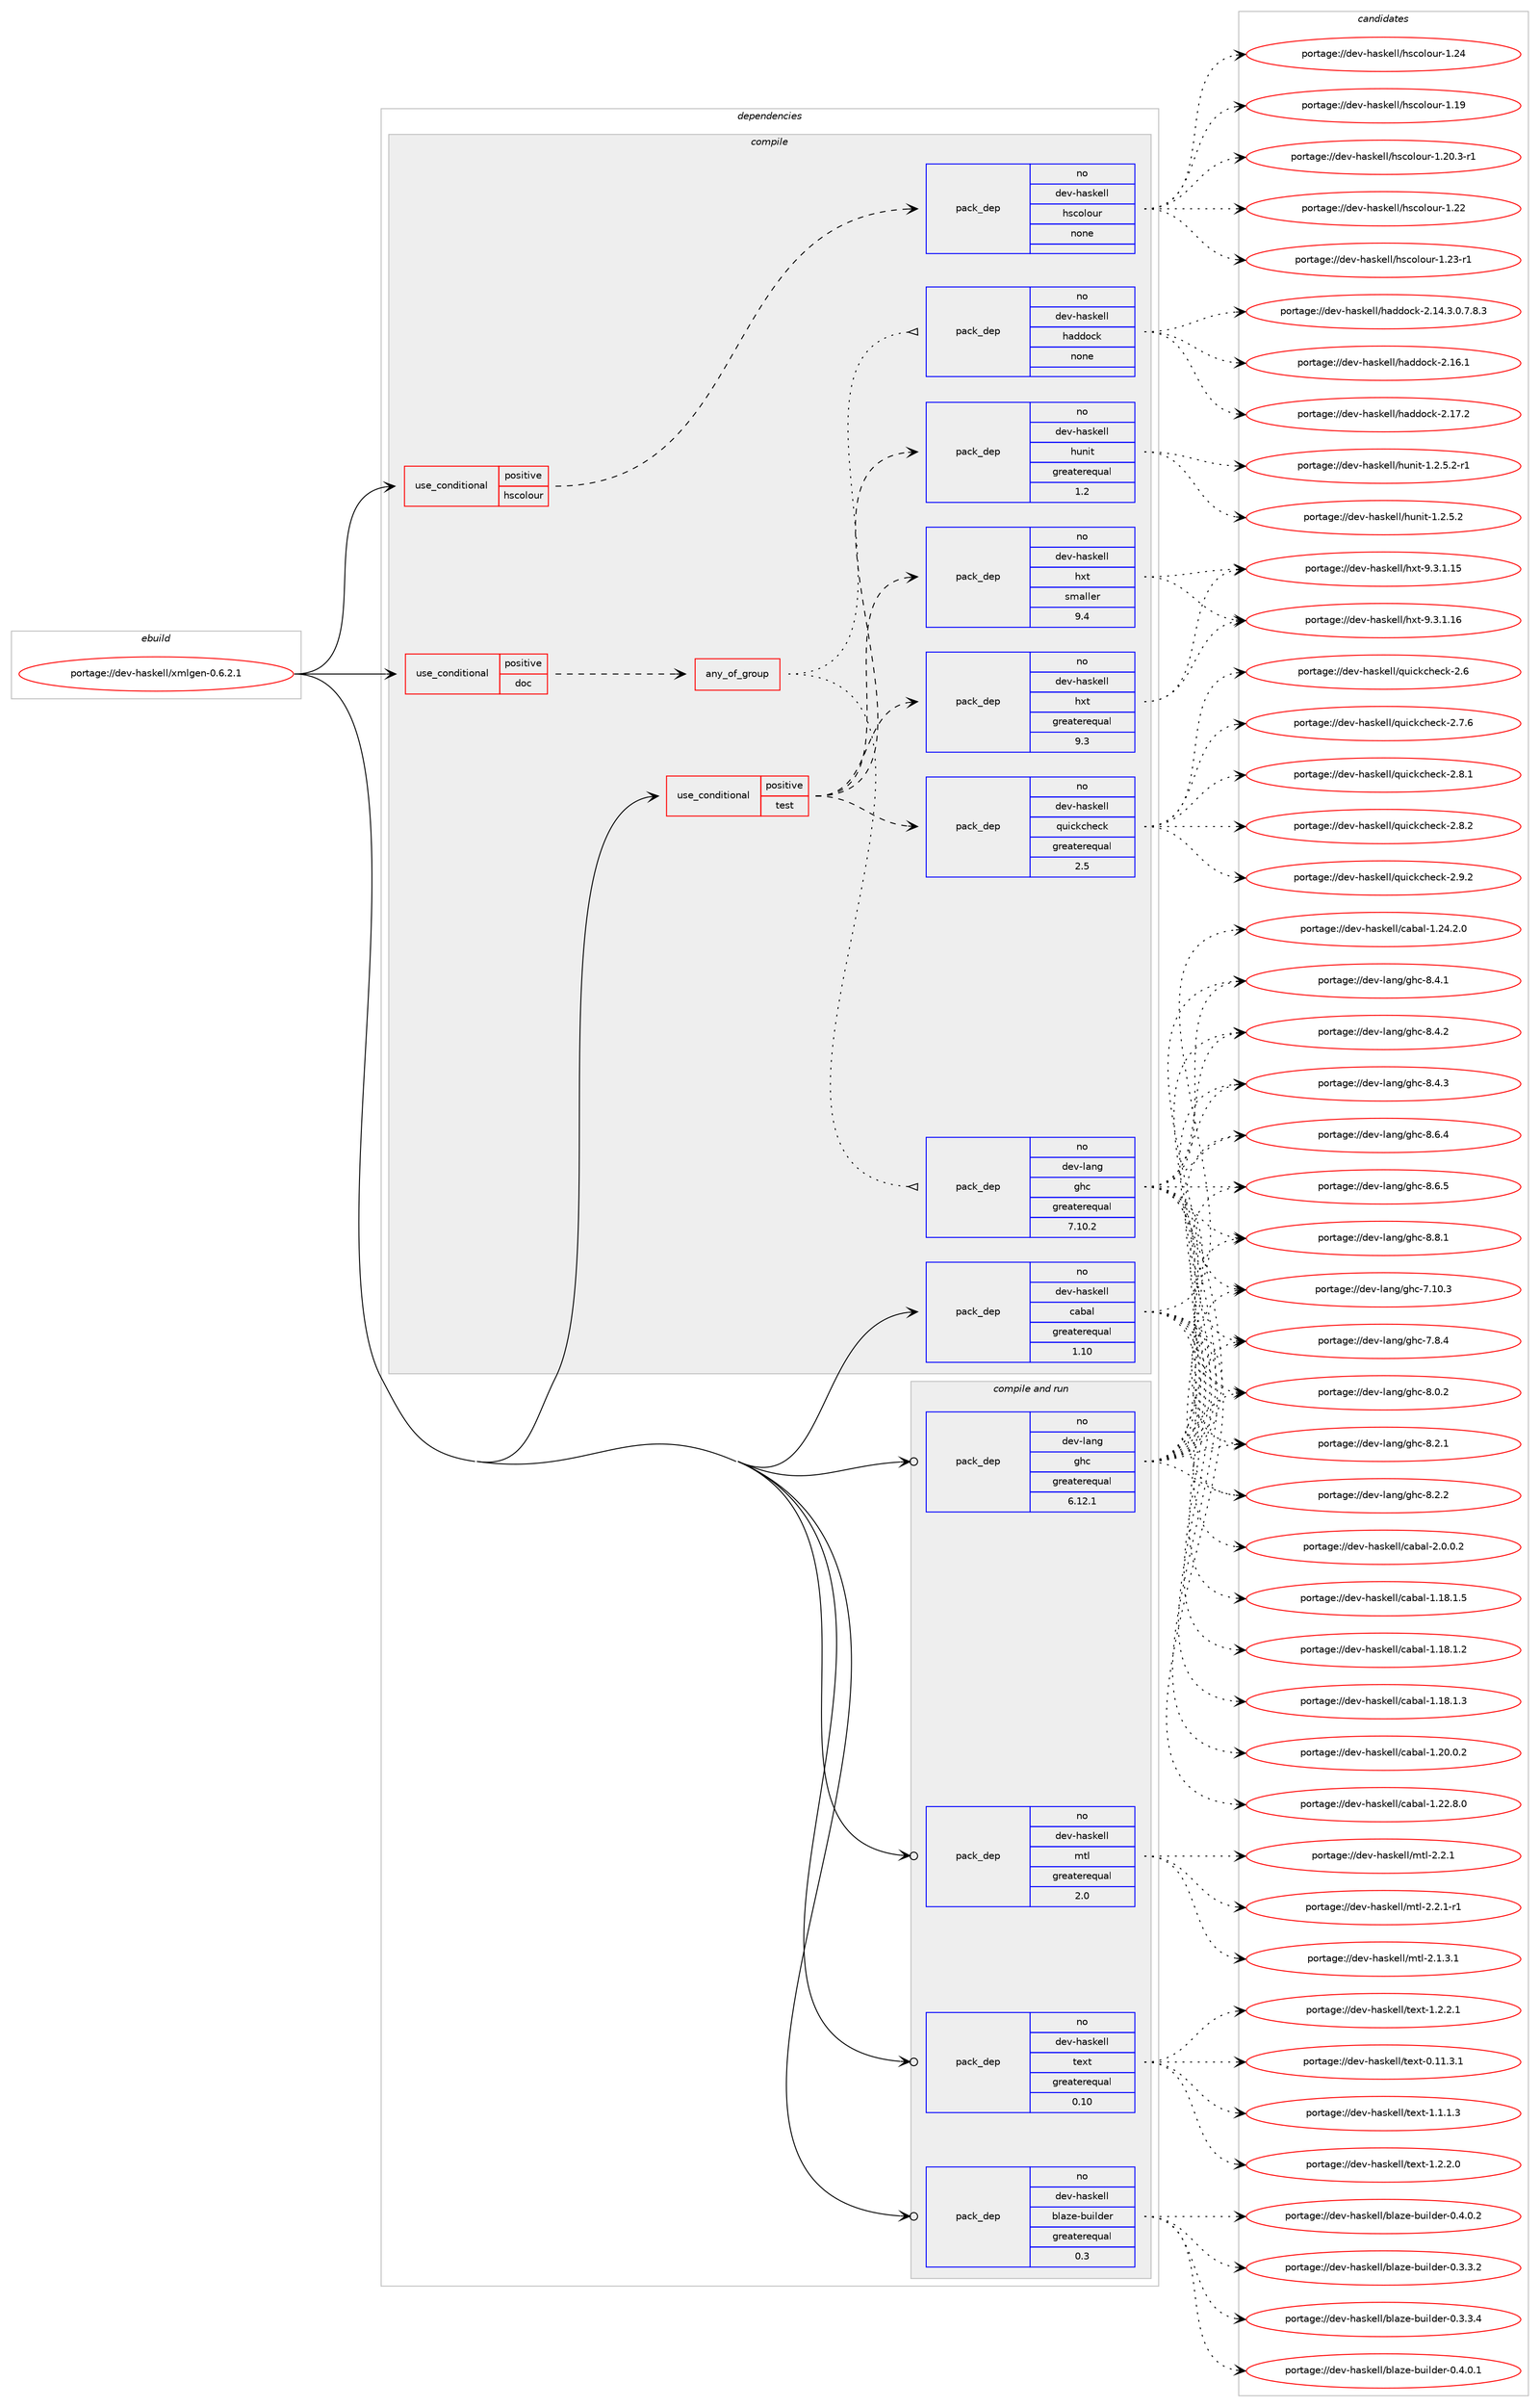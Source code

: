 digraph prolog {

# *************
# Graph options
# *************

newrank=true;
concentrate=true;
compound=true;
graph [rankdir=LR,fontname=Helvetica,fontsize=10,ranksep=1.5];#, ranksep=2.5, nodesep=0.2];
edge  [arrowhead=vee];
node  [fontname=Helvetica,fontsize=10];

# **********
# The ebuild
# **********

subgraph cluster_leftcol {
color=gray;
rank=same;
label=<<i>ebuild</i>>;
id [label="portage://dev-haskell/xmlgen-0.6.2.1", color=red, width=4, href="../dev-haskell/xmlgen-0.6.2.1.svg"];
}

# ****************
# The dependencies
# ****************

subgraph cluster_midcol {
color=gray;
label=<<i>dependencies</i>>;
subgraph cluster_compile {
fillcolor="#eeeeee";
style=filled;
label=<<i>compile</i>>;
subgraph cond17727 {
dependency83922 [label=<<TABLE BORDER="0" CELLBORDER="1" CELLSPACING="0" CELLPADDING="4"><TR><TD ROWSPAN="3" CELLPADDING="10">use_conditional</TD></TR><TR><TD>positive</TD></TR><TR><TD>doc</TD></TR></TABLE>>, shape=none, color=red];
subgraph any2599 {
dependency83923 [label=<<TABLE BORDER="0" CELLBORDER="1" CELLSPACING="0" CELLPADDING="4"><TR><TD CELLPADDING="10">any_of_group</TD></TR></TABLE>>, shape=none, color=red];subgraph pack63539 {
dependency83924 [label=<<TABLE BORDER="0" CELLBORDER="1" CELLSPACING="0" CELLPADDING="4" WIDTH="220"><TR><TD ROWSPAN="6" CELLPADDING="30">pack_dep</TD></TR><TR><TD WIDTH="110">no</TD></TR><TR><TD>dev-haskell</TD></TR><TR><TD>haddock</TD></TR><TR><TD>none</TD></TR><TR><TD></TD></TR></TABLE>>, shape=none, color=blue];
}
dependency83923:e -> dependency83924:w [weight=20,style="dotted",arrowhead="oinv"];
subgraph pack63540 {
dependency83925 [label=<<TABLE BORDER="0" CELLBORDER="1" CELLSPACING="0" CELLPADDING="4" WIDTH="220"><TR><TD ROWSPAN="6" CELLPADDING="30">pack_dep</TD></TR><TR><TD WIDTH="110">no</TD></TR><TR><TD>dev-lang</TD></TR><TR><TD>ghc</TD></TR><TR><TD>greaterequal</TD></TR><TR><TD>7.10.2</TD></TR></TABLE>>, shape=none, color=blue];
}
dependency83923:e -> dependency83925:w [weight=20,style="dotted",arrowhead="oinv"];
}
dependency83922:e -> dependency83923:w [weight=20,style="dashed",arrowhead="vee"];
}
id:e -> dependency83922:w [weight=20,style="solid",arrowhead="vee"];
subgraph cond17728 {
dependency83926 [label=<<TABLE BORDER="0" CELLBORDER="1" CELLSPACING="0" CELLPADDING="4"><TR><TD ROWSPAN="3" CELLPADDING="10">use_conditional</TD></TR><TR><TD>positive</TD></TR><TR><TD>hscolour</TD></TR></TABLE>>, shape=none, color=red];
subgraph pack63541 {
dependency83927 [label=<<TABLE BORDER="0" CELLBORDER="1" CELLSPACING="0" CELLPADDING="4" WIDTH="220"><TR><TD ROWSPAN="6" CELLPADDING="30">pack_dep</TD></TR><TR><TD WIDTH="110">no</TD></TR><TR><TD>dev-haskell</TD></TR><TR><TD>hscolour</TD></TR><TR><TD>none</TD></TR><TR><TD></TD></TR></TABLE>>, shape=none, color=blue];
}
dependency83926:e -> dependency83927:w [weight=20,style="dashed",arrowhead="vee"];
}
id:e -> dependency83926:w [weight=20,style="solid",arrowhead="vee"];
subgraph cond17729 {
dependency83928 [label=<<TABLE BORDER="0" CELLBORDER="1" CELLSPACING="0" CELLPADDING="4"><TR><TD ROWSPAN="3" CELLPADDING="10">use_conditional</TD></TR><TR><TD>positive</TD></TR><TR><TD>test</TD></TR></TABLE>>, shape=none, color=red];
subgraph pack63542 {
dependency83929 [label=<<TABLE BORDER="0" CELLBORDER="1" CELLSPACING="0" CELLPADDING="4" WIDTH="220"><TR><TD ROWSPAN="6" CELLPADDING="30">pack_dep</TD></TR><TR><TD WIDTH="110">no</TD></TR><TR><TD>dev-haskell</TD></TR><TR><TD>hunit</TD></TR><TR><TD>greaterequal</TD></TR><TR><TD>1.2</TD></TR></TABLE>>, shape=none, color=blue];
}
dependency83928:e -> dependency83929:w [weight=20,style="dashed",arrowhead="vee"];
subgraph pack63543 {
dependency83930 [label=<<TABLE BORDER="0" CELLBORDER="1" CELLSPACING="0" CELLPADDING="4" WIDTH="220"><TR><TD ROWSPAN="6" CELLPADDING="30">pack_dep</TD></TR><TR><TD WIDTH="110">no</TD></TR><TR><TD>dev-haskell</TD></TR><TR><TD>hxt</TD></TR><TR><TD>greaterequal</TD></TR><TR><TD>9.3</TD></TR></TABLE>>, shape=none, color=blue];
}
dependency83928:e -> dependency83930:w [weight=20,style="dashed",arrowhead="vee"];
subgraph pack63544 {
dependency83931 [label=<<TABLE BORDER="0" CELLBORDER="1" CELLSPACING="0" CELLPADDING="4" WIDTH="220"><TR><TD ROWSPAN="6" CELLPADDING="30">pack_dep</TD></TR><TR><TD WIDTH="110">no</TD></TR><TR><TD>dev-haskell</TD></TR><TR><TD>hxt</TD></TR><TR><TD>smaller</TD></TR><TR><TD>9.4</TD></TR></TABLE>>, shape=none, color=blue];
}
dependency83928:e -> dependency83931:w [weight=20,style="dashed",arrowhead="vee"];
subgraph pack63545 {
dependency83932 [label=<<TABLE BORDER="0" CELLBORDER="1" CELLSPACING="0" CELLPADDING="4" WIDTH="220"><TR><TD ROWSPAN="6" CELLPADDING="30">pack_dep</TD></TR><TR><TD WIDTH="110">no</TD></TR><TR><TD>dev-haskell</TD></TR><TR><TD>quickcheck</TD></TR><TR><TD>greaterequal</TD></TR><TR><TD>2.5</TD></TR></TABLE>>, shape=none, color=blue];
}
dependency83928:e -> dependency83932:w [weight=20,style="dashed",arrowhead="vee"];
}
id:e -> dependency83928:w [weight=20,style="solid",arrowhead="vee"];
subgraph pack63546 {
dependency83933 [label=<<TABLE BORDER="0" CELLBORDER="1" CELLSPACING="0" CELLPADDING="4" WIDTH="220"><TR><TD ROWSPAN="6" CELLPADDING="30">pack_dep</TD></TR><TR><TD WIDTH="110">no</TD></TR><TR><TD>dev-haskell</TD></TR><TR><TD>cabal</TD></TR><TR><TD>greaterequal</TD></TR><TR><TD>1.10</TD></TR></TABLE>>, shape=none, color=blue];
}
id:e -> dependency83933:w [weight=20,style="solid",arrowhead="vee"];
}
subgraph cluster_compileandrun {
fillcolor="#eeeeee";
style=filled;
label=<<i>compile and run</i>>;
subgraph pack63547 {
dependency83934 [label=<<TABLE BORDER="0" CELLBORDER="1" CELLSPACING="0" CELLPADDING="4" WIDTH="220"><TR><TD ROWSPAN="6" CELLPADDING="30">pack_dep</TD></TR><TR><TD WIDTH="110">no</TD></TR><TR><TD>dev-haskell</TD></TR><TR><TD>blaze-builder</TD></TR><TR><TD>greaterequal</TD></TR><TR><TD>0.3</TD></TR></TABLE>>, shape=none, color=blue];
}
id:e -> dependency83934:w [weight=20,style="solid",arrowhead="odotvee"];
subgraph pack63548 {
dependency83935 [label=<<TABLE BORDER="0" CELLBORDER="1" CELLSPACING="0" CELLPADDING="4" WIDTH="220"><TR><TD ROWSPAN="6" CELLPADDING="30">pack_dep</TD></TR><TR><TD WIDTH="110">no</TD></TR><TR><TD>dev-haskell</TD></TR><TR><TD>mtl</TD></TR><TR><TD>greaterequal</TD></TR><TR><TD>2.0</TD></TR></TABLE>>, shape=none, color=blue];
}
id:e -> dependency83935:w [weight=20,style="solid",arrowhead="odotvee"];
subgraph pack63549 {
dependency83936 [label=<<TABLE BORDER="0" CELLBORDER="1" CELLSPACING="0" CELLPADDING="4" WIDTH="220"><TR><TD ROWSPAN="6" CELLPADDING="30">pack_dep</TD></TR><TR><TD WIDTH="110">no</TD></TR><TR><TD>dev-haskell</TD></TR><TR><TD>text</TD></TR><TR><TD>greaterequal</TD></TR><TR><TD>0.10</TD></TR></TABLE>>, shape=none, color=blue];
}
id:e -> dependency83936:w [weight=20,style="solid",arrowhead="odotvee"];
subgraph pack63550 {
dependency83937 [label=<<TABLE BORDER="0" CELLBORDER="1" CELLSPACING="0" CELLPADDING="4" WIDTH="220"><TR><TD ROWSPAN="6" CELLPADDING="30">pack_dep</TD></TR><TR><TD WIDTH="110">no</TD></TR><TR><TD>dev-lang</TD></TR><TR><TD>ghc</TD></TR><TR><TD>greaterequal</TD></TR><TR><TD>6.12.1</TD></TR></TABLE>>, shape=none, color=blue];
}
id:e -> dependency83937:w [weight=20,style="solid",arrowhead="odotvee"];
}
subgraph cluster_run {
fillcolor="#eeeeee";
style=filled;
label=<<i>run</i>>;
}
}

# **************
# The candidates
# **************

subgraph cluster_choices {
rank=same;
color=gray;
label=<<i>candidates</i>>;

subgraph choice63539 {
color=black;
nodesep=1;
choiceportage1001011184510497115107101108108471049710010011199107455046495246514648465546564651 [label="portage://dev-haskell/haddock-2.14.3.0.7.8.3", color=red, width=4,href="../dev-haskell/haddock-2.14.3.0.7.8.3.svg"];
choiceportage100101118451049711510710110810847104971001001119910745504649544649 [label="portage://dev-haskell/haddock-2.16.1", color=red, width=4,href="../dev-haskell/haddock-2.16.1.svg"];
choiceportage100101118451049711510710110810847104971001001119910745504649554650 [label="portage://dev-haskell/haddock-2.17.2", color=red, width=4,href="../dev-haskell/haddock-2.17.2.svg"];
dependency83924:e -> choiceportage1001011184510497115107101108108471049710010011199107455046495246514648465546564651:w [style=dotted,weight="100"];
dependency83924:e -> choiceportage100101118451049711510710110810847104971001001119910745504649544649:w [style=dotted,weight="100"];
dependency83924:e -> choiceportage100101118451049711510710110810847104971001001119910745504649554650:w [style=dotted,weight="100"];
}
subgraph choice63540 {
color=black;
nodesep=1;
choiceportage1001011184510897110103471031049945554649484651 [label="portage://dev-lang/ghc-7.10.3", color=red, width=4,href="../dev-lang/ghc-7.10.3.svg"];
choiceportage10010111845108971101034710310499455546564652 [label="portage://dev-lang/ghc-7.8.4", color=red, width=4,href="../dev-lang/ghc-7.8.4.svg"];
choiceportage10010111845108971101034710310499455646484650 [label="portage://dev-lang/ghc-8.0.2", color=red, width=4,href="../dev-lang/ghc-8.0.2.svg"];
choiceportage10010111845108971101034710310499455646504649 [label="portage://dev-lang/ghc-8.2.1", color=red, width=4,href="../dev-lang/ghc-8.2.1.svg"];
choiceportage10010111845108971101034710310499455646504650 [label="portage://dev-lang/ghc-8.2.2", color=red, width=4,href="../dev-lang/ghc-8.2.2.svg"];
choiceportage10010111845108971101034710310499455646524649 [label="portage://dev-lang/ghc-8.4.1", color=red, width=4,href="../dev-lang/ghc-8.4.1.svg"];
choiceportage10010111845108971101034710310499455646524650 [label="portage://dev-lang/ghc-8.4.2", color=red, width=4,href="../dev-lang/ghc-8.4.2.svg"];
choiceportage10010111845108971101034710310499455646524651 [label="portage://dev-lang/ghc-8.4.3", color=red, width=4,href="../dev-lang/ghc-8.4.3.svg"];
choiceportage10010111845108971101034710310499455646544652 [label="portage://dev-lang/ghc-8.6.4", color=red, width=4,href="../dev-lang/ghc-8.6.4.svg"];
choiceportage10010111845108971101034710310499455646544653 [label="portage://dev-lang/ghc-8.6.5", color=red, width=4,href="../dev-lang/ghc-8.6.5.svg"];
choiceportage10010111845108971101034710310499455646564649 [label="portage://dev-lang/ghc-8.8.1", color=red, width=4,href="../dev-lang/ghc-8.8.1.svg"];
dependency83925:e -> choiceportage1001011184510897110103471031049945554649484651:w [style=dotted,weight="100"];
dependency83925:e -> choiceportage10010111845108971101034710310499455546564652:w [style=dotted,weight="100"];
dependency83925:e -> choiceportage10010111845108971101034710310499455646484650:w [style=dotted,weight="100"];
dependency83925:e -> choiceportage10010111845108971101034710310499455646504649:w [style=dotted,weight="100"];
dependency83925:e -> choiceportage10010111845108971101034710310499455646504650:w [style=dotted,weight="100"];
dependency83925:e -> choiceportage10010111845108971101034710310499455646524649:w [style=dotted,weight="100"];
dependency83925:e -> choiceportage10010111845108971101034710310499455646524650:w [style=dotted,weight="100"];
dependency83925:e -> choiceportage10010111845108971101034710310499455646524651:w [style=dotted,weight="100"];
dependency83925:e -> choiceportage10010111845108971101034710310499455646544652:w [style=dotted,weight="100"];
dependency83925:e -> choiceportage10010111845108971101034710310499455646544653:w [style=dotted,weight="100"];
dependency83925:e -> choiceportage10010111845108971101034710310499455646564649:w [style=dotted,weight="100"];
}
subgraph choice63541 {
color=black;
nodesep=1;
choiceportage100101118451049711510710110810847104115991111081111171144549464957 [label="portage://dev-haskell/hscolour-1.19", color=red, width=4,href="../dev-haskell/hscolour-1.19.svg"];
choiceportage10010111845104971151071011081084710411599111108111117114454946504846514511449 [label="portage://dev-haskell/hscolour-1.20.3-r1", color=red, width=4,href="../dev-haskell/hscolour-1.20.3-r1.svg"];
choiceportage100101118451049711510710110810847104115991111081111171144549465050 [label="portage://dev-haskell/hscolour-1.22", color=red, width=4,href="../dev-haskell/hscolour-1.22.svg"];
choiceportage1001011184510497115107101108108471041159911110811111711445494650514511449 [label="portage://dev-haskell/hscolour-1.23-r1", color=red, width=4,href="../dev-haskell/hscolour-1.23-r1.svg"];
choiceportage100101118451049711510710110810847104115991111081111171144549465052 [label="portage://dev-haskell/hscolour-1.24", color=red, width=4,href="../dev-haskell/hscolour-1.24.svg"];
dependency83927:e -> choiceportage100101118451049711510710110810847104115991111081111171144549464957:w [style=dotted,weight="100"];
dependency83927:e -> choiceportage10010111845104971151071011081084710411599111108111117114454946504846514511449:w [style=dotted,weight="100"];
dependency83927:e -> choiceportage100101118451049711510710110810847104115991111081111171144549465050:w [style=dotted,weight="100"];
dependency83927:e -> choiceportage1001011184510497115107101108108471041159911110811111711445494650514511449:w [style=dotted,weight="100"];
dependency83927:e -> choiceportage100101118451049711510710110810847104115991111081111171144549465052:w [style=dotted,weight="100"];
}
subgraph choice63542 {
color=black;
nodesep=1;
choiceportage1001011184510497115107101108108471041171101051164549465046534650 [label="portage://dev-haskell/hunit-1.2.5.2", color=red, width=4,href="../dev-haskell/hunit-1.2.5.2.svg"];
choiceportage10010111845104971151071011081084710411711010511645494650465346504511449 [label="portage://dev-haskell/hunit-1.2.5.2-r1", color=red, width=4,href="../dev-haskell/hunit-1.2.5.2-r1.svg"];
dependency83929:e -> choiceportage1001011184510497115107101108108471041171101051164549465046534650:w [style=dotted,weight="100"];
dependency83929:e -> choiceportage10010111845104971151071011081084710411711010511645494650465346504511449:w [style=dotted,weight="100"];
}
subgraph choice63543 {
color=black;
nodesep=1;
choiceportage100101118451049711510710110810847104120116455746514649464953 [label="portage://dev-haskell/hxt-9.3.1.15", color=red, width=4,href="../dev-haskell/hxt-9.3.1.15.svg"];
choiceportage100101118451049711510710110810847104120116455746514649464954 [label="portage://dev-haskell/hxt-9.3.1.16", color=red, width=4,href="../dev-haskell/hxt-9.3.1.16.svg"];
dependency83930:e -> choiceportage100101118451049711510710110810847104120116455746514649464953:w [style=dotted,weight="100"];
dependency83930:e -> choiceportage100101118451049711510710110810847104120116455746514649464954:w [style=dotted,weight="100"];
}
subgraph choice63544 {
color=black;
nodesep=1;
choiceportage100101118451049711510710110810847104120116455746514649464953 [label="portage://dev-haskell/hxt-9.3.1.15", color=red, width=4,href="../dev-haskell/hxt-9.3.1.15.svg"];
choiceportage100101118451049711510710110810847104120116455746514649464954 [label="portage://dev-haskell/hxt-9.3.1.16", color=red, width=4,href="../dev-haskell/hxt-9.3.1.16.svg"];
dependency83931:e -> choiceportage100101118451049711510710110810847104120116455746514649464953:w [style=dotted,weight="100"];
dependency83931:e -> choiceportage100101118451049711510710110810847104120116455746514649464954:w [style=dotted,weight="100"];
}
subgraph choice63545 {
color=black;
nodesep=1;
choiceportage10010111845104971151071011081084711311710599107991041019910745504654 [label="portage://dev-haskell/quickcheck-2.6", color=red, width=4,href="../dev-haskell/quickcheck-2.6.svg"];
choiceportage100101118451049711510710110810847113117105991079910410199107455046554654 [label="portage://dev-haskell/quickcheck-2.7.6", color=red, width=4,href="../dev-haskell/quickcheck-2.7.6.svg"];
choiceportage100101118451049711510710110810847113117105991079910410199107455046564649 [label="portage://dev-haskell/quickcheck-2.8.1", color=red, width=4,href="../dev-haskell/quickcheck-2.8.1.svg"];
choiceportage100101118451049711510710110810847113117105991079910410199107455046564650 [label="portage://dev-haskell/quickcheck-2.8.2", color=red, width=4,href="../dev-haskell/quickcheck-2.8.2.svg"];
choiceportage100101118451049711510710110810847113117105991079910410199107455046574650 [label="portage://dev-haskell/quickcheck-2.9.2", color=red, width=4,href="../dev-haskell/quickcheck-2.9.2.svg"];
dependency83932:e -> choiceportage10010111845104971151071011081084711311710599107991041019910745504654:w [style=dotted,weight="100"];
dependency83932:e -> choiceportage100101118451049711510710110810847113117105991079910410199107455046554654:w [style=dotted,weight="100"];
dependency83932:e -> choiceportage100101118451049711510710110810847113117105991079910410199107455046564649:w [style=dotted,weight="100"];
dependency83932:e -> choiceportage100101118451049711510710110810847113117105991079910410199107455046564650:w [style=dotted,weight="100"];
dependency83932:e -> choiceportage100101118451049711510710110810847113117105991079910410199107455046574650:w [style=dotted,weight="100"];
}
subgraph choice63546 {
color=black;
nodesep=1;
choiceportage10010111845104971151071011081084799979897108454946495646494650 [label="portage://dev-haskell/cabal-1.18.1.2", color=red, width=4,href="../dev-haskell/cabal-1.18.1.2.svg"];
choiceportage10010111845104971151071011081084799979897108454946495646494651 [label="portage://dev-haskell/cabal-1.18.1.3", color=red, width=4,href="../dev-haskell/cabal-1.18.1.3.svg"];
choiceportage10010111845104971151071011081084799979897108454946495646494653 [label="portage://dev-haskell/cabal-1.18.1.5", color=red, width=4,href="../dev-haskell/cabal-1.18.1.5.svg"];
choiceportage10010111845104971151071011081084799979897108454946504846484650 [label="portage://dev-haskell/cabal-1.20.0.2", color=red, width=4,href="../dev-haskell/cabal-1.20.0.2.svg"];
choiceportage10010111845104971151071011081084799979897108454946505046564648 [label="portage://dev-haskell/cabal-1.22.8.0", color=red, width=4,href="../dev-haskell/cabal-1.22.8.0.svg"];
choiceportage10010111845104971151071011081084799979897108454946505246504648 [label="portage://dev-haskell/cabal-1.24.2.0", color=red, width=4,href="../dev-haskell/cabal-1.24.2.0.svg"];
choiceportage100101118451049711510710110810847999798971084550464846484650 [label="portage://dev-haskell/cabal-2.0.0.2", color=red, width=4,href="../dev-haskell/cabal-2.0.0.2.svg"];
dependency83933:e -> choiceportage10010111845104971151071011081084799979897108454946495646494650:w [style=dotted,weight="100"];
dependency83933:e -> choiceportage10010111845104971151071011081084799979897108454946495646494651:w [style=dotted,weight="100"];
dependency83933:e -> choiceportage10010111845104971151071011081084799979897108454946495646494653:w [style=dotted,weight="100"];
dependency83933:e -> choiceportage10010111845104971151071011081084799979897108454946504846484650:w [style=dotted,weight="100"];
dependency83933:e -> choiceportage10010111845104971151071011081084799979897108454946505046564648:w [style=dotted,weight="100"];
dependency83933:e -> choiceportage10010111845104971151071011081084799979897108454946505246504648:w [style=dotted,weight="100"];
dependency83933:e -> choiceportage100101118451049711510710110810847999798971084550464846484650:w [style=dotted,weight="100"];
}
subgraph choice63547 {
color=black;
nodesep=1;
choiceportage100101118451049711510710110810847981089712210145981171051081001011144548465146514650 [label="portage://dev-haskell/blaze-builder-0.3.3.2", color=red, width=4,href="../dev-haskell/blaze-builder-0.3.3.2.svg"];
choiceportage100101118451049711510710110810847981089712210145981171051081001011144548465146514652 [label="portage://dev-haskell/blaze-builder-0.3.3.4", color=red, width=4,href="../dev-haskell/blaze-builder-0.3.3.4.svg"];
choiceportage100101118451049711510710110810847981089712210145981171051081001011144548465246484649 [label="portage://dev-haskell/blaze-builder-0.4.0.1", color=red, width=4,href="../dev-haskell/blaze-builder-0.4.0.1.svg"];
choiceportage100101118451049711510710110810847981089712210145981171051081001011144548465246484650 [label="portage://dev-haskell/blaze-builder-0.4.0.2", color=red, width=4,href="../dev-haskell/blaze-builder-0.4.0.2.svg"];
dependency83934:e -> choiceportage100101118451049711510710110810847981089712210145981171051081001011144548465146514650:w [style=dotted,weight="100"];
dependency83934:e -> choiceportage100101118451049711510710110810847981089712210145981171051081001011144548465146514652:w [style=dotted,weight="100"];
dependency83934:e -> choiceportage100101118451049711510710110810847981089712210145981171051081001011144548465246484649:w [style=dotted,weight="100"];
dependency83934:e -> choiceportage100101118451049711510710110810847981089712210145981171051081001011144548465246484650:w [style=dotted,weight="100"];
}
subgraph choice63548 {
color=black;
nodesep=1;
choiceportage1001011184510497115107101108108471091161084550464946514649 [label="portage://dev-haskell/mtl-2.1.3.1", color=red, width=4,href="../dev-haskell/mtl-2.1.3.1.svg"];
choiceportage100101118451049711510710110810847109116108455046504649 [label="portage://dev-haskell/mtl-2.2.1", color=red, width=4,href="../dev-haskell/mtl-2.2.1.svg"];
choiceportage1001011184510497115107101108108471091161084550465046494511449 [label="portage://dev-haskell/mtl-2.2.1-r1", color=red, width=4,href="../dev-haskell/mtl-2.2.1-r1.svg"];
dependency83935:e -> choiceportage1001011184510497115107101108108471091161084550464946514649:w [style=dotted,weight="100"];
dependency83935:e -> choiceportage100101118451049711510710110810847109116108455046504649:w [style=dotted,weight="100"];
dependency83935:e -> choiceportage1001011184510497115107101108108471091161084550465046494511449:w [style=dotted,weight="100"];
}
subgraph choice63549 {
color=black;
nodesep=1;
choiceportage100101118451049711510710110810847116101120116454846494946514649 [label="portage://dev-haskell/text-0.11.3.1", color=red, width=4,href="../dev-haskell/text-0.11.3.1.svg"];
choiceportage1001011184510497115107101108108471161011201164549464946494651 [label="portage://dev-haskell/text-1.1.1.3", color=red, width=4,href="../dev-haskell/text-1.1.1.3.svg"];
choiceportage1001011184510497115107101108108471161011201164549465046504648 [label="portage://dev-haskell/text-1.2.2.0", color=red, width=4,href="../dev-haskell/text-1.2.2.0.svg"];
choiceportage1001011184510497115107101108108471161011201164549465046504649 [label="portage://dev-haskell/text-1.2.2.1", color=red, width=4,href="../dev-haskell/text-1.2.2.1.svg"];
dependency83936:e -> choiceportage100101118451049711510710110810847116101120116454846494946514649:w [style=dotted,weight="100"];
dependency83936:e -> choiceportage1001011184510497115107101108108471161011201164549464946494651:w [style=dotted,weight="100"];
dependency83936:e -> choiceportage1001011184510497115107101108108471161011201164549465046504648:w [style=dotted,weight="100"];
dependency83936:e -> choiceportage1001011184510497115107101108108471161011201164549465046504649:w [style=dotted,weight="100"];
}
subgraph choice63550 {
color=black;
nodesep=1;
choiceportage1001011184510897110103471031049945554649484651 [label="portage://dev-lang/ghc-7.10.3", color=red, width=4,href="../dev-lang/ghc-7.10.3.svg"];
choiceportage10010111845108971101034710310499455546564652 [label="portage://dev-lang/ghc-7.8.4", color=red, width=4,href="../dev-lang/ghc-7.8.4.svg"];
choiceportage10010111845108971101034710310499455646484650 [label="portage://dev-lang/ghc-8.0.2", color=red, width=4,href="../dev-lang/ghc-8.0.2.svg"];
choiceportage10010111845108971101034710310499455646504649 [label="portage://dev-lang/ghc-8.2.1", color=red, width=4,href="../dev-lang/ghc-8.2.1.svg"];
choiceportage10010111845108971101034710310499455646504650 [label="portage://dev-lang/ghc-8.2.2", color=red, width=4,href="../dev-lang/ghc-8.2.2.svg"];
choiceportage10010111845108971101034710310499455646524649 [label="portage://dev-lang/ghc-8.4.1", color=red, width=4,href="../dev-lang/ghc-8.4.1.svg"];
choiceportage10010111845108971101034710310499455646524650 [label="portage://dev-lang/ghc-8.4.2", color=red, width=4,href="../dev-lang/ghc-8.4.2.svg"];
choiceportage10010111845108971101034710310499455646524651 [label="portage://dev-lang/ghc-8.4.3", color=red, width=4,href="../dev-lang/ghc-8.4.3.svg"];
choiceportage10010111845108971101034710310499455646544652 [label="portage://dev-lang/ghc-8.6.4", color=red, width=4,href="../dev-lang/ghc-8.6.4.svg"];
choiceportage10010111845108971101034710310499455646544653 [label="portage://dev-lang/ghc-8.6.5", color=red, width=4,href="../dev-lang/ghc-8.6.5.svg"];
choiceportage10010111845108971101034710310499455646564649 [label="portage://dev-lang/ghc-8.8.1", color=red, width=4,href="../dev-lang/ghc-8.8.1.svg"];
dependency83937:e -> choiceportage1001011184510897110103471031049945554649484651:w [style=dotted,weight="100"];
dependency83937:e -> choiceportage10010111845108971101034710310499455546564652:w [style=dotted,weight="100"];
dependency83937:e -> choiceportage10010111845108971101034710310499455646484650:w [style=dotted,weight="100"];
dependency83937:e -> choiceportage10010111845108971101034710310499455646504649:w [style=dotted,weight="100"];
dependency83937:e -> choiceportage10010111845108971101034710310499455646504650:w [style=dotted,weight="100"];
dependency83937:e -> choiceportage10010111845108971101034710310499455646524649:w [style=dotted,weight="100"];
dependency83937:e -> choiceportage10010111845108971101034710310499455646524650:w [style=dotted,weight="100"];
dependency83937:e -> choiceportage10010111845108971101034710310499455646524651:w [style=dotted,weight="100"];
dependency83937:e -> choiceportage10010111845108971101034710310499455646544652:w [style=dotted,weight="100"];
dependency83937:e -> choiceportage10010111845108971101034710310499455646544653:w [style=dotted,weight="100"];
dependency83937:e -> choiceportage10010111845108971101034710310499455646564649:w [style=dotted,weight="100"];
}
}

}
